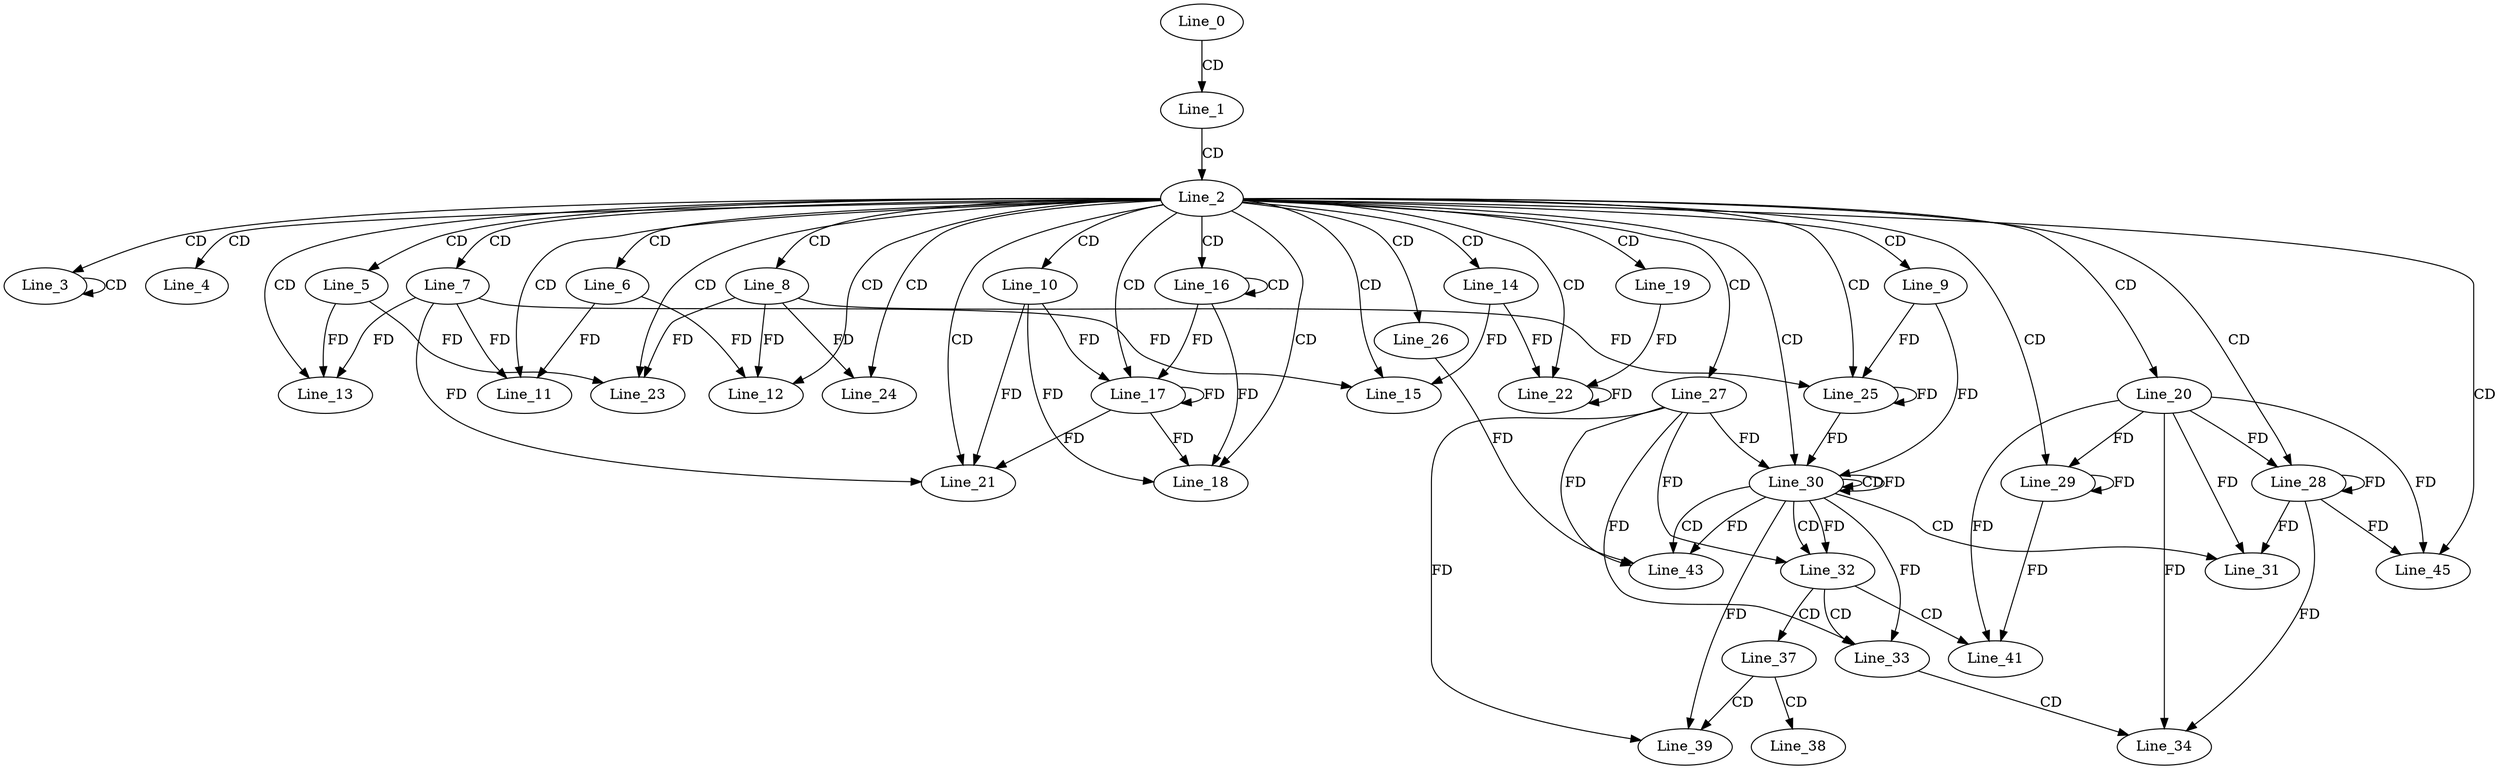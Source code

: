 digraph G {
  Line_0;
  Line_1;
  Line_2;
  Line_3;
  Line_3;
  Line_4;
  Line_5;
  Line_6;
  Line_7;
  Line_8;
  Line_9;
  Line_10;
  Line_11;
  Line_12;
  Line_13;
  Line_14;
  Line_15;
  Line_16;
  Line_16;
  Line_17;
  Line_17;
  Line_18;
  Line_18;
  Line_19;
  Line_20;
  Line_21;
  Line_22;
  Line_22;
  Line_23;
  Line_24;
  Line_25;
  Line_25;
  Line_26;
  Line_27;
  Line_28;
  Line_29;
  Line_30;
  Line_30;
  Line_30;
  Line_31;
  Line_32;
  Line_32;
  Line_33;
  Line_33;
  Line_34;
  Line_37;
  Line_38;
  Line_39;
  Line_39;
  Line_41;
  Line_43;
  Line_45;
  Line_0 -> Line_1 [ label="CD" ];
  Line_1 -> Line_2 [ label="CD" ];
  Line_2 -> Line_3 [ label="CD" ];
  Line_3 -> Line_3 [ label="CD" ];
  Line_2 -> Line_4 [ label="CD" ];
  Line_2 -> Line_5 [ label="CD" ];
  Line_2 -> Line_6 [ label="CD" ];
  Line_2 -> Line_7 [ label="CD" ];
  Line_2 -> Line_8 [ label="CD" ];
  Line_2 -> Line_9 [ label="CD" ];
  Line_2 -> Line_10 [ label="CD" ];
  Line_2 -> Line_11 [ label="CD" ];
  Line_7 -> Line_11 [ label="FD" ];
  Line_6 -> Line_11 [ label="FD" ];
  Line_2 -> Line_12 [ label="CD" ];
  Line_8 -> Line_12 [ label="FD" ];
  Line_6 -> Line_12 [ label="FD" ];
  Line_2 -> Line_13 [ label="CD" ];
  Line_7 -> Line_13 [ label="FD" ];
  Line_5 -> Line_13 [ label="FD" ];
  Line_2 -> Line_14 [ label="CD" ];
  Line_2 -> Line_15 [ label="CD" ];
  Line_7 -> Line_15 [ label="FD" ];
  Line_14 -> Line_15 [ label="FD" ];
  Line_2 -> Line_16 [ label="CD" ];
  Line_16 -> Line_16 [ label="CD" ];
  Line_2 -> Line_17 [ label="CD" ];
  Line_10 -> Line_17 [ label="FD" ];
  Line_17 -> Line_17 [ label="FD" ];
  Line_16 -> Line_17 [ label="FD" ];
  Line_2 -> Line_18 [ label="CD" ];
  Line_10 -> Line_18 [ label="FD" ];
  Line_17 -> Line_18 [ label="FD" ];
  Line_16 -> Line_18 [ label="FD" ];
  Line_2 -> Line_19 [ label="CD" ];
  Line_2 -> Line_20 [ label="CD" ];
  Line_2 -> Line_21 [ label="CD" ];
  Line_7 -> Line_21 [ label="FD" ];
  Line_10 -> Line_21 [ label="FD" ];
  Line_17 -> Line_21 [ label="FD" ];
  Line_2 -> Line_22 [ label="CD" ];
  Line_19 -> Line_22 [ label="FD" ];
  Line_22 -> Line_22 [ label="FD" ];
  Line_14 -> Line_22 [ label="FD" ];
  Line_2 -> Line_23 [ label="CD" ];
  Line_8 -> Line_23 [ label="FD" ];
  Line_5 -> Line_23 [ label="FD" ];
  Line_2 -> Line_24 [ label="CD" ];
  Line_8 -> Line_24 [ label="FD" ];
  Line_2 -> Line_25 [ label="CD" ];
  Line_9 -> Line_25 [ label="FD" ];
  Line_25 -> Line_25 [ label="FD" ];
  Line_8 -> Line_25 [ label="FD" ];
  Line_2 -> Line_26 [ label="CD" ];
  Line_2 -> Line_27 [ label="CD" ];
  Line_2 -> Line_28 [ label="CD" ];
  Line_20 -> Line_28 [ label="FD" ];
  Line_28 -> Line_28 [ label="FD" ];
  Line_2 -> Line_29 [ label="CD" ];
  Line_20 -> Line_29 [ label="FD" ];
  Line_29 -> Line_29 [ label="FD" ];
  Line_2 -> Line_30 [ label="CD" ];
  Line_30 -> Line_30 [ label="CD" ];
  Line_30 -> Line_30 [ label="FD" ];
  Line_27 -> Line_30 [ label="FD" ];
  Line_9 -> Line_30 [ label="FD" ];
  Line_25 -> Line_30 [ label="FD" ];
  Line_30 -> Line_31 [ label="CD" ];
  Line_20 -> Line_31 [ label="FD" ];
  Line_28 -> Line_31 [ label="FD" ];
  Line_30 -> Line_32 [ label="CD" ];
  Line_30 -> Line_32 [ label="FD" ];
  Line_27 -> Line_32 [ label="FD" ];
  Line_32 -> Line_33 [ label="CD" ];
  Line_30 -> Line_33 [ label="FD" ];
  Line_27 -> Line_33 [ label="FD" ];
  Line_33 -> Line_34 [ label="CD" ];
  Line_20 -> Line_34 [ label="FD" ];
  Line_28 -> Line_34 [ label="FD" ];
  Line_32 -> Line_37 [ label="CD" ];
  Line_37 -> Line_38 [ label="CD" ];
  Line_37 -> Line_39 [ label="CD" ];
  Line_30 -> Line_39 [ label="FD" ];
  Line_27 -> Line_39 [ label="FD" ];
  Line_32 -> Line_41 [ label="CD" ];
  Line_20 -> Line_41 [ label="FD" ];
  Line_29 -> Line_41 [ label="FD" ];
  Line_30 -> Line_43 [ label="CD" ];
  Line_26 -> Line_43 [ label="FD" ];
  Line_30 -> Line_43 [ label="FD" ];
  Line_27 -> Line_43 [ label="FD" ];
  Line_2 -> Line_45 [ label="CD" ];
  Line_20 -> Line_45 [ label="FD" ];
  Line_28 -> Line_45 [ label="FD" ];
}
